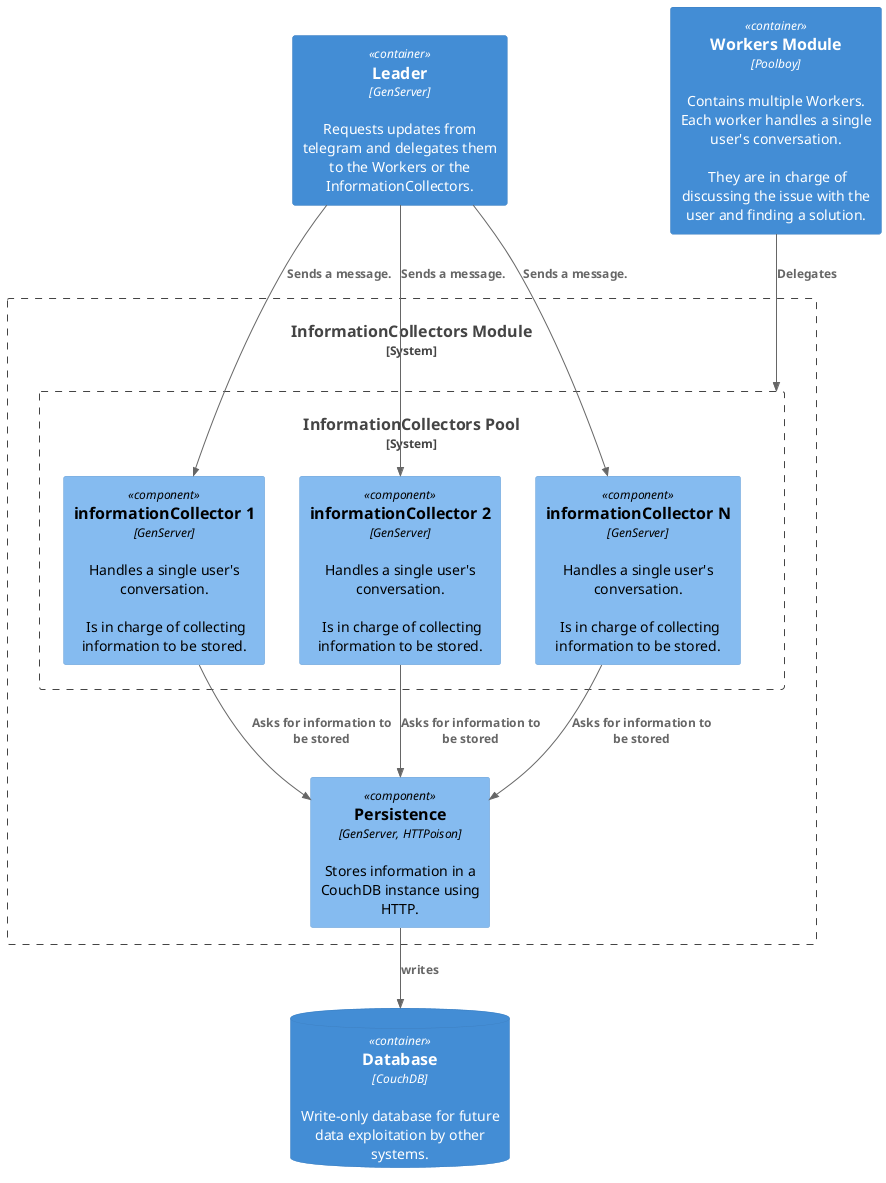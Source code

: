 @startuml ComponentInformationCollector
!include <C4/C4_Component>
Container(Leader, "Leader", "GenServer", "Requests updates from telegram and delegates them to the Workers or the InformationCollectors.")
Container(workers, "Workers Module", "Poolboy", "Contains multiple Workers. Each worker handles a single user's conversation.\n\n They are in charge of discussing the issue with the user and finding a solution.")
System_Boundary(boundary, "InformationCollectors Module") {
    System_Boundary(informationCollectors, "InformationCollectors Pool") {
    Component(informationCollector1, "informationCollector 1", "GenServer", "Handles a single user's conversation.\n\n Is in charge of collecting information to be stored.")
    Component(informationCollector2, "informationCollector 2", "GenServer", "Handles a single user's conversation.\n\n Is in charge of collecting information to be stored.")
    Component(informationCollectorN, "informationCollector N", "GenServer", "Handles a single user's conversation.\n\n Is in charge of collecting information to be stored.")
    }
    Component(persistence, "Persistence", "GenServer, HTTPoison", "Stores information in a CouchDB instance using HTTP.")
    
}
ContainerDb(couchDb, "Database", "CouchDB", "Write-only database for future data exploitation by other systems.")



Rel(Leader, informationCollector1, "Sends a message.")
Rel(Leader, informationCollector2, "Sends a message.")
Rel(Leader, informationCollectorN, "Sends a message.")

Rel(informationCollector1, persistence, "Asks for information to be stored")
Rel(informationCollector2, persistence, "Asks for information to be stored")
Rel(informationCollectorN, persistence, "Asks for information to be stored")

Rel(workers, informationCollectors, "Delegates")
Rel(persistence, couchDb, "writes")

@enduml